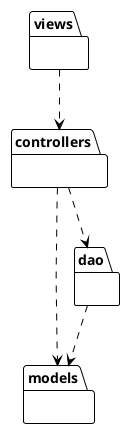 @startuml analysis-architecture-core
!theme plain
top to bottom direction

package views{
}

package controllers {
}

package models{
}

package dao{
}

views ..> controllers
controllers ..> models
controllers ..> dao
dao ..> models

@enduml
